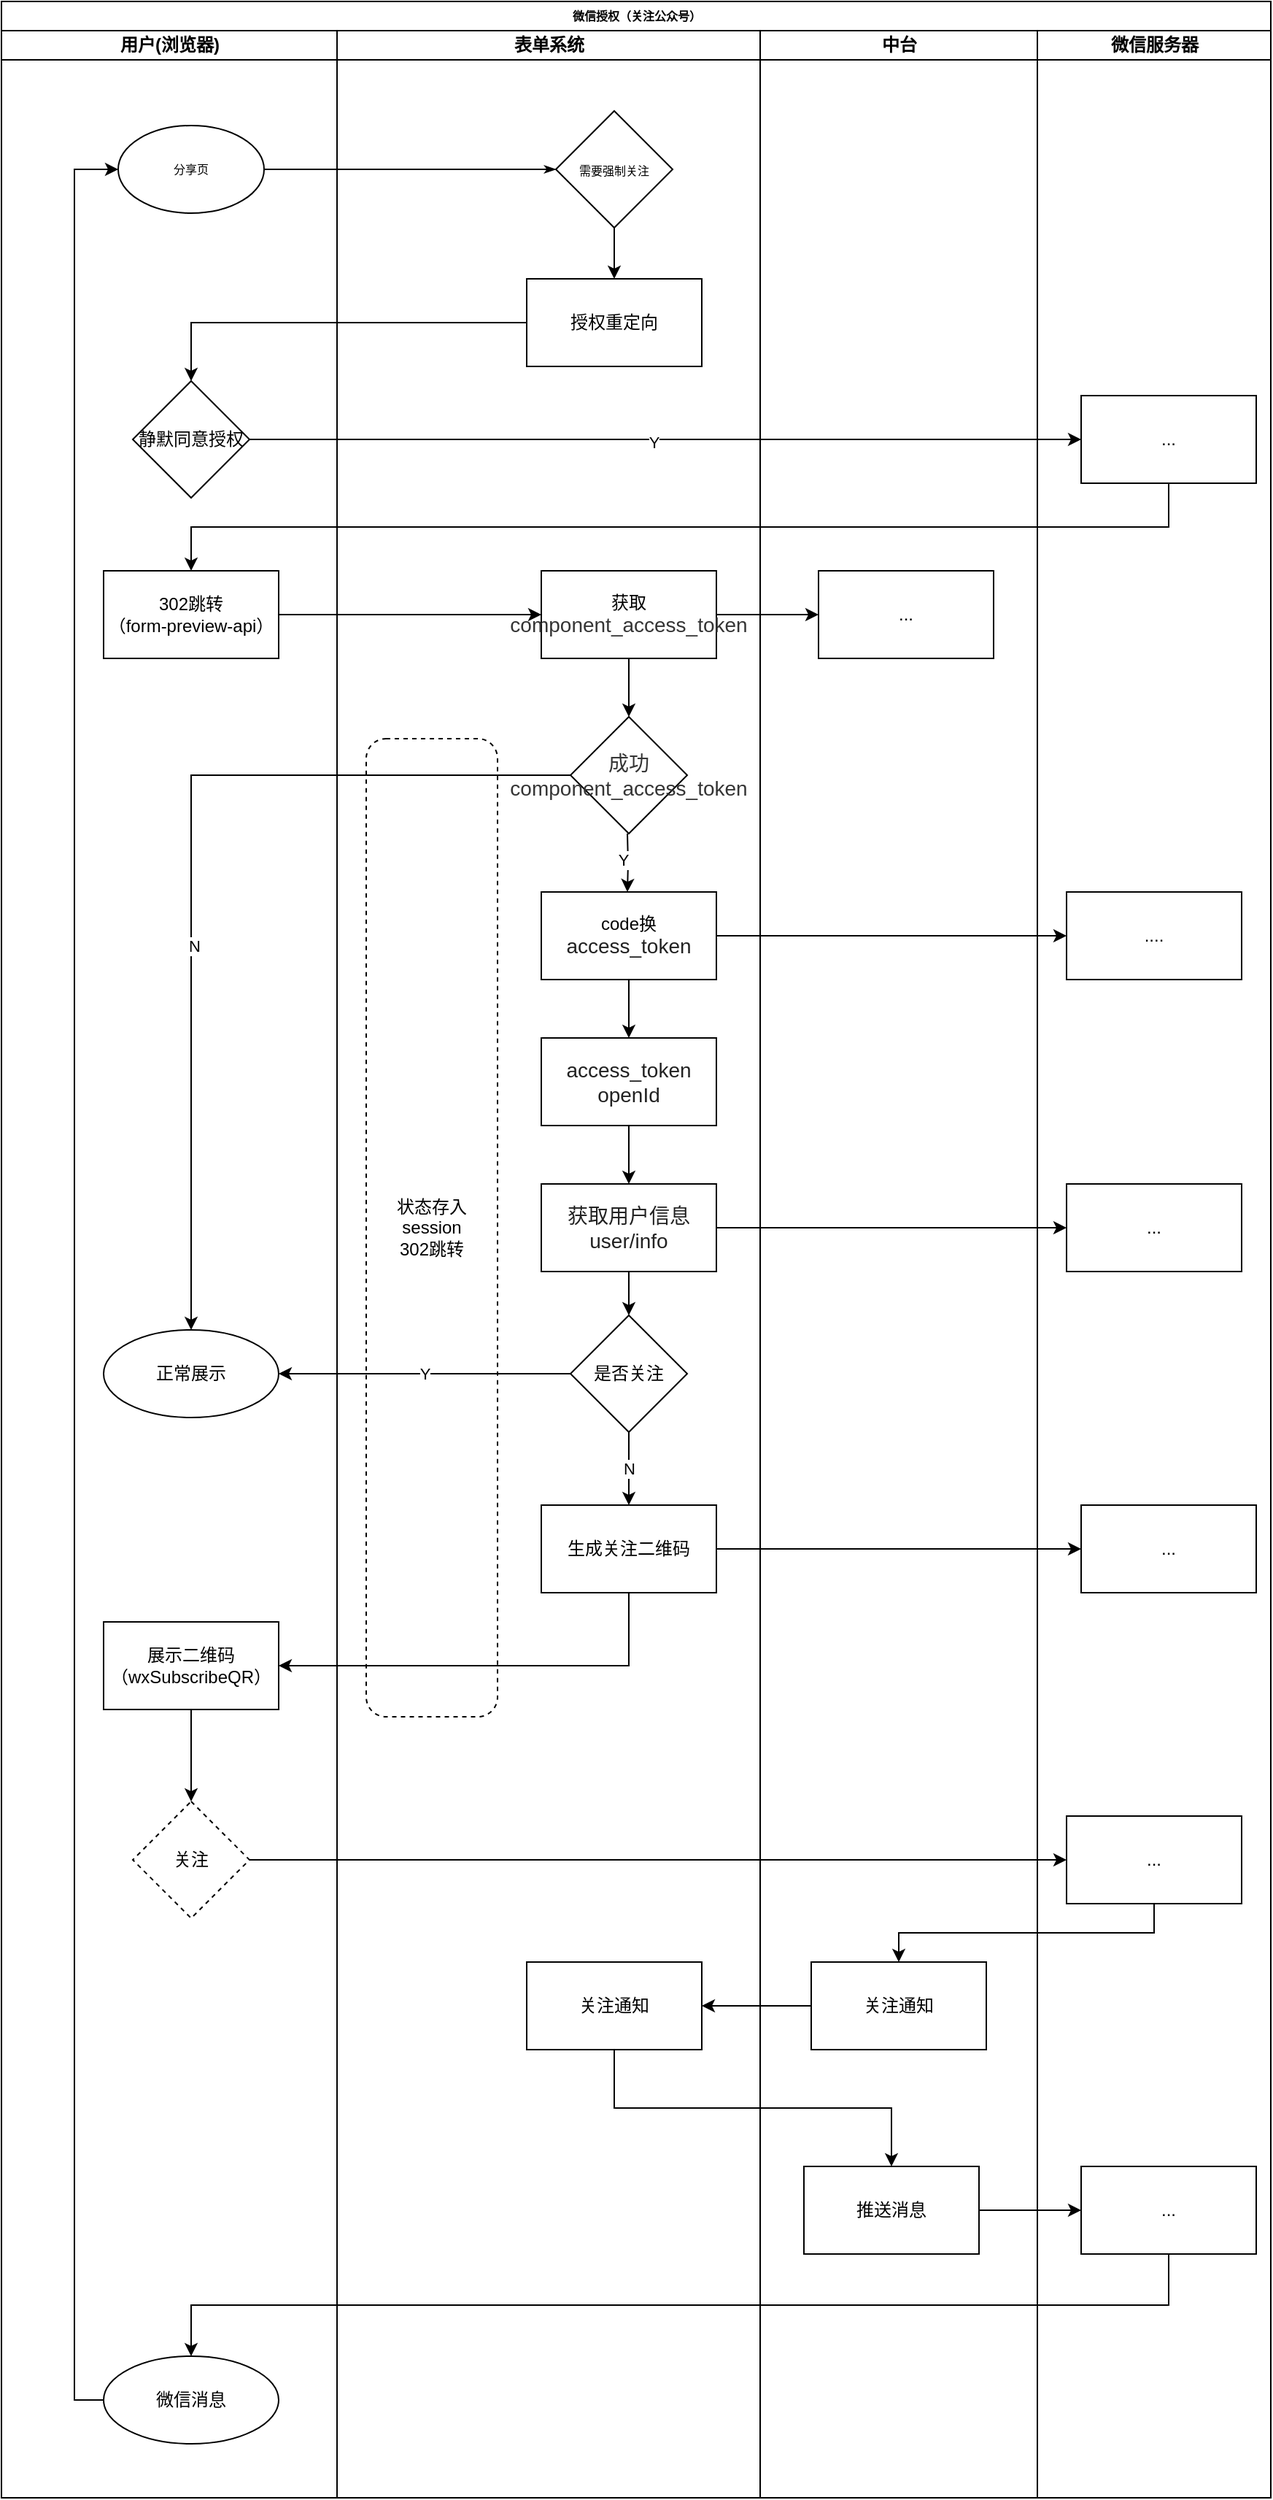 <mxfile version="14.1.1" type="github">
  <diagram name="Page-1" id="74e2e168-ea6b-b213-b513-2b3c1d86103e">
    <mxGraphModel dx="1422" dy="798" grid="1" gridSize="10" guides="1" tooltips="1" connect="1" arrows="1" fold="1" page="1" pageScale="1" pageWidth="1100" pageHeight="850" background="#ffffff" math="0" shadow="0">
      <root>
        <mxCell id="0" />
        <mxCell id="1" parent="0" />
        <mxCell id="77e6c97f196da883-1" value="微信授权（关注公众号）" style="swimlane;html=1;childLayout=stackLayout;startSize=20;rounded=0;shadow=0;labelBackgroundColor=none;strokeWidth=1;fontFamily=Verdana;fontSize=8;align=center;" parent="1" vertex="1">
          <mxGeometry x="70" y="40" width="870" height="1710" as="geometry" />
        </mxCell>
        <mxCell id="77e6c97f196da883-2" value="用户(浏览器)" style="swimlane;html=1;startSize=20;" parent="77e6c97f196da883-1" vertex="1">
          <mxGeometry y="20" width="230" height="1690" as="geometry" />
        </mxCell>
        <mxCell id="77e6c97f196da883-8" value="分享页" style="ellipse;whiteSpace=wrap;html=1;aspect=fixed;shadow=0;fontFamily=Verdana;fontSize=8;fontColor=#000000;align=center;strokeColor=#000000;strokeWidth=1;fillColor=#ffffff;" parent="77e6c97f196da883-2" vertex="1">
          <mxGeometry x="80" y="65" width="100" height="60" as="geometry" />
        </mxCell>
        <mxCell id="tbGh9AGM3X3flpmvFjvH-10" value="静默同意授权" style="rhombus;whiteSpace=wrap;html=1;rounded=0;glass=0;" parent="77e6c97f196da883-2" vertex="1">
          <mxGeometry x="90" y="240" width="80" height="80" as="geometry" />
        </mxCell>
        <mxCell id="tbGh9AGM3X3flpmvFjvH-24" value="302跳转&lt;br&gt;（form-preview-api）" style="rounded=0;whiteSpace=wrap;html=1;glass=0;" parent="77e6c97f196da883-2" vertex="1">
          <mxGeometry x="70" y="370" width="120" height="60" as="geometry" />
        </mxCell>
        <mxCell id="tbGh9AGM3X3flpmvFjvH-38" value="正常展示" style="ellipse;whiteSpace=wrap;html=1;aspect=fixed;fontFamily=Helvetica;fontSize=12;fontColor=#000000;align=center;strokeColor=#000000;fillColor=#ffffff;" parent="77e6c97f196da883-2" vertex="1">
          <mxGeometry x="70" y="890" width="120" height="60" as="geometry" />
        </mxCell>
        <mxCell id="tbGh9AGM3X3flpmvFjvH-45" value="展示二维码&lt;br&gt;（wxSubscribeQR）" style="whiteSpace=wrap;html=1;rounded=0;glass=0;" parent="77e6c97f196da883-2" vertex="1">
          <mxGeometry x="70" y="1090" width="120" height="60" as="geometry" />
        </mxCell>
        <mxCell id="tbGh9AGM3X3flpmvFjvH-66" style="edgeStyle=orthogonalEdgeStyle;rounded=0;orthogonalLoop=1;jettySize=auto;html=1;entryX=0;entryY=0.5;entryDx=0;entryDy=0;exitX=0;exitY=0.5;exitDx=0;exitDy=0;" parent="77e6c97f196da883-2" source="tbGh9AGM3X3flpmvFjvH-63" target="77e6c97f196da883-8" edge="1">
          <mxGeometry relative="1" as="geometry" />
        </mxCell>
        <mxCell id="tbGh9AGM3X3flpmvFjvH-63" value="微信消息" style="ellipse;whiteSpace=wrap;html=1;aspect=fixed;fontFamily=Helvetica;fontSize=12;fontColor=#000000;align=center;strokeColor=#000000;fillColor=#ffffff;" parent="77e6c97f196da883-2" vertex="1">
          <mxGeometry x="70" y="1593" width="120" height="60" as="geometry" />
        </mxCell>
        <mxCell id="77e6c97f196da883-26" style="edgeStyle=orthogonalEdgeStyle;rounded=1;html=1;labelBackgroundColor=none;startArrow=none;startFill=0;startSize=5;endArrow=classicThin;endFill=1;endSize=5;jettySize=auto;orthogonalLoop=1;strokeWidth=1;fontFamily=Verdana;fontSize=8;entryX=0;entryY=0.5;entryDx=0;entryDy=0;" parent="77e6c97f196da883-1" source="77e6c97f196da883-8" target="tbGh9AGM3X3flpmvFjvH-3" edge="1">
          <mxGeometry relative="1" as="geometry">
            <mxPoint x="190" y="115" as="targetPoint" />
          </mxGeometry>
        </mxCell>
        <mxCell id="tbGh9AGM3X3flpmvFjvH-17" value="" style="edgeStyle=orthogonalEdgeStyle;rounded=0;orthogonalLoop=1;jettySize=auto;html=1;" parent="77e6c97f196da883-1" source="tbGh9AGM3X3flpmvFjvH-14" target="tbGh9AGM3X3flpmvFjvH-16" edge="1">
          <mxGeometry relative="1" as="geometry" />
        </mxCell>
        <mxCell id="tbGh9AGM3X3flpmvFjvH-13" value="" style="edgeStyle=orthogonalEdgeStyle;rounded=0;orthogonalLoop=1;jettySize=auto;html=1;" parent="77e6c97f196da883-1" source="tbGh9AGM3X3flpmvFjvH-10" target="tbGh9AGM3X3flpmvFjvH-12" edge="1">
          <mxGeometry relative="1" as="geometry" />
        </mxCell>
        <mxCell id="tbGh9AGM3X3flpmvFjvH-41" value="Y" style="edgeLabel;html=1;align=center;verticalAlign=middle;resizable=0;points=[];" parent="tbGh9AGM3X3flpmvFjvH-13" vertex="1" connectable="0">
          <mxGeometry x="-0.414" y="-2" relative="1" as="geometry">
            <mxPoint x="110" as="offset" />
          </mxGeometry>
        </mxCell>
        <mxCell id="tbGh9AGM3X3flpmvFjvH-15" value="" style="edgeStyle=orthogonalEdgeStyle;rounded=0;orthogonalLoop=1;jettySize=auto;html=1;exitX=0.5;exitY=1;exitDx=0;exitDy=0;entryX=0.5;entryY=0;entryDx=0;entryDy=0;" parent="77e6c97f196da883-1" source="tbGh9AGM3X3flpmvFjvH-12" target="tbGh9AGM3X3flpmvFjvH-24" edge="1">
          <mxGeometry relative="1" as="geometry" />
        </mxCell>
        <mxCell id="tbGh9AGM3X3flpmvFjvH-25" style="edgeStyle=orthogonalEdgeStyle;rounded=0;orthogonalLoop=1;jettySize=auto;html=1;" parent="77e6c97f196da883-1" source="tbGh9AGM3X3flpmvFjvH-24" target="tbGh9AGM3X3flpmvFjvH-14" edge="1">
          <mxGeometry relative="1" as="geometry" />
        </mxCell>
        <mxCell id="77e6c97f196da883-3" value="表单系统" style="swimlane;html=1;startSize=20;" parent="77e6c97f196da883-1" vertex="1">
          <mxGeometry x="230" y="20" width="290" height="1690" as="geometry" />
        </mxCell>
        <mxCell id="tbGh9AGM3X3flpmvFjvH-3" value="&lt;span style=&quot;font-family: &amp;#34;verdana&amp;#34; ; font-size: 8px&quot;&gt;需要强制关注&lt;/span&gt;" style="rhombus;whiteSpace=wrap;html=1;rounded=0;glass=0;" parent="77e6c97f196da883-3" vertex="1">
          <mxGeometry x="150" y="55" width="80" height="80" as="geometry" />
        </mxCell>
        <mxCell id="tbGh9AGM3X3flpmvFjvH-4" value="授权重定向" style="whiteSpace=wrap;html=1;rounded=0;glass=0;" parent="77e6c97f196da883-3" vertex="1">
          <mxGeometry x="130" y="170" width="120" height="60" as="geometry" />
        </mxCell>
        <mxCell id="tbGh9AGM3X3flpmvFjvH-5" value="" style="edgeStyle=orthogonalEdgeStyle;rounded=0;orthogonalLoop=1;jettySize=auto;html=1;" parent="77e6c97f196da883-3" source="tbGh9AGM3X3flpmvFjvH-3" target="tbGh9AGM3X3flpmvFjvH-4" edge="1">
          <mxGeometry relative="1" as="geometry" />
        </mxCell>
        <mxCell id="tbGh9AGM3X3flpmvFjvH-14" value="获取&lt;span style=&quot;color: rgb(53 , 53 , 53) ; font-family: , &amp;#34;blinkmacsystemfont&amp;#34; , &amp;#34;sf ui text&amp;#34; , &amp;#34;helvetica neue&amp;#34; , &amp;#34;pingfang sc&amp;#34; , &amp;#34;hiragino sans gb&amp;#34; , &amp;#34;microsoft yahei ui&amp;#34; , &amp;#34;microsoft yahei&amp;#34; , &amp;#34;arial&amp;#34; , sans-serif ; font-size: 14px ; text-align: left&quot;&gt;component_access_token&lt;/span&gt;" style="whiteSpace=wrap;html=1;rounded=0;glass=0;" parent="77e6c97f196da883-3" vertex="1">
          <mxGeometry x="140" y="370" width="120" height="60" as="geometry" />
        </mxCell>
        <mxCell id="tbGh9AGM3X3flpmvFjvH-18" value="&lt;span style=&quot;color: rgb(53 , 53 , 53) ; font-size: 14px ; text-align: left&quot;&gt;成功&lt;br&gt;component_access_token&lt;/span&gt;" style="rhombus;whiteSpace=wrap;html=1;rounded=0;glass=0;" parent="77e6c97f196da883-3" vertex="1">
          <mxGeometry x="160" y="470" width="80" height="80" as="geometry" />
        </mxCell>
        <mxCell id="tbGh9AGM3X3flpmvFjvH-20" value="code换&lt;span style=&quot;color: rgb(34 , 34 , 34) ; font-family: , &amp;#34;blinkmacsystemfont&amp;#34; , &amp;#34;sf ui text&amp;#34; , &amp;#34;helvetica neue&amp;#34; , &amp;#34;pingfang sc&amp;#34; , &amp;#34;hiragino sans gb&amp;#34; , &amp;#34;microsoft yahei ui&amp;#34; , &amp;#34;microsoft yahei&amp;#34; , &amp;#34;arial&amp;#34; , sans-serif ; font-size: 14px&quot;&gt;access_token&lt;/span&gt;" style="whiteSpace=wrap;html=1;rounded=0;glass=0;" parent="77e6c97f196da883-3" vertex="1">
          <mxGeometry x="140" y="590" width="120" height="60" as="geometry" />
        </mxCell>
        <mxCell id="tbGh9AGM3X3flpmvFjvH-21" value="" style="edgeStyle=orthogonalEdgeStyle;rounded=0;orthogonalLoop=1;jettySize=auto;html=1;" parent="77e6c97f196da883-3" edge="1">
          <mxGeometry relative="1" as="geometry">
            <mxPoint x="199" y="550" as="sourcePoint" />
            <mxPoint x="199" y="590" as="targetPoint" />
          </mxGeometry>
        </mxCell>
        <mxCell id="tbGh9AGM3X3flpmvFjvH-40" value="Y" style="edgeLabel;html=1;align=center;verticalAlign=middle;resizable=0;points=[];" parent="tbGh9AGM3X3flpmvFjvH-21" vertex="1" connectable="0">
          <mxGeometry x="-0.15" y="-4" relative="1" as="geometry">
            <mxPoint as="offset" />
          </mxGeometry>
        </mxCell>
        <mxCell id="tbGh9AGM3X3flpmvFjvH-26" value="&lt;span style=&quot;color: rgb(34 , 34 , 34) ; font-size: 14px&quot;&gt;access_token&lt;br&gt;openId&lt;br&gt;&lt;/span&gt;" style="whiteSpace=wrap;html=1;rounded=0;glass=0;" parent="77e6c97f196da883-3" vertex="1">
          <mxGeometry x="140" y="690" width="120" height="60" as="geometry" />
        </mxCell>
        <mxCell id="tbGh9AGM3X3flpmvFjvH-28" value="&lt;span style=&quot;color: rgb(34 , 34 , 34) ; font-family: , &amp;#34;blinkmacsystemfont&amp;#34; , &amp;#34;sf ui text&amp;#34; , &amp;#34;helvetica neue&amp;#34; , &amp;#34;pingfang sc&amp;#34; , &amp;#34;hiragino sans gb&amp;#34; , &amp;#34;microsoft yahei ui&amp;#34; , &amp;#34;microsoft yahei&amp;#34; , &amp;#34;arial&amp;#34; , sans-serif ; font-size: 14px&quot;&gt;获取用户信息&lt;br&gt;user/info&lt;/span&gt;" style="whiteSpace=wrap;html=1;rounded=0;glass=0;" parent="77e6c97f196da883-3" vertex="1">
          <mxGeometry x="140" y="790" width="120" height="60" as="geometry" />
        </mxCell>
        <mxCell id="tbGh9AGM3X3flpmvFjvH-29" value="" style="edgeStyle=orthogonalEdgeStyle;rounded=0;orthogonalLoop=1;jettySize=auto;html=1;" parent="77e6c97f196da883-3" source="tbGh9AGM3X3flpmvFjvH-26" target="tbGh9AGM3X3flpmvFjvH-28" edge="1">
          <mxGeometry relative="1" as="geometry" />
        </mxCell>
        <mxCell id="tbGh9AGM3X3flpmvFjvH-27" value="" style="edgeStyle=orthogonalEdgeStyle;rounded=0;orthogonalLoop=1;jettySize=auto;html=1;exitX=0.5;exitY=1;exitDx=0;exitDy=0;" parent="77e6c97f196da883-3" source="tbGh9AGM3X3flpmvFjvH-20" target="tbGh9AGM3X3flpmvFjvH-26" edge="1">
          <mxGeometry relative="1" as="geometry" />
        </mxCell>
        <mxCell id="tbGh9AGM3X3flpmvFjvH-19" value="" style="edgeStyle=orthogonalEdgeStyle;rounded=0;orthogonalLoop=1;jettySize=auto;html=1;" parent="77e6c97f196da883-3" source="tbGh9AGM3X3flpmvFjvH-14" target="tbGh9AGM3X3flpmvFjvH-18" edge="1">
          <mxGeometry relative="1" as="geometry" />
        </mxCell>
        <mxCell id="tbGh9AGM3X3flpmvFjvH-36" value="是否关注" style="rhombus;whiteSpace=wrap;html=1;rounded=0;glass=0;" parent="77e6c97f196da883-3" vertex="1">
          <mxGeometry x="160" y="880" width="80" height="80" as="geometry" />
        </mxCell>
        <mxCell id="tbGh9AGM3X3flpmvFjvH-37" value="" style="edgeStyle=orthogonalEdgeStyle;rounded=0;orthogonalLoop=1;jettySize=auto;html=1;" parent="77e6c97f196da883-3" source="tbGh9AGM3X3flpmvFjvH-28" target="tbGh9AGM3X3flpmvFjvH-36" edge="1">
          <mxGeometry relative="1" as="geometry" />
        </mxCell>
        <mxCell id="tbGh9AGM3X3flpmvFjvH-42" value="生成关注二维码" style="whiteSpace=wrap;html=1;rounded=0;glass=0;" parent="77e6c97f196da883-3" vertex="1">
          <mxGeometry x="140" y="1010" width="120" height="60" as="geometry" />
        </mxCell>
        <mxCell id="tbGh9AGM3X3flpmvFjvH-43" value="N" style="edgeStyle=orthogonalEdgeStyle;rounded=0;orthogonalLoop=1;jettySize=auto;html=1;" parent="77e6c97f196da883-3" source="tbGh9AGM3X3flpmvFjvH-36" target="tbGh9AGM3X3flpmvFjvH-42" edge="1">
          <mxGeometry relative="1" as="geometry" />
        </mxCell>
        <mxCell id="tbGh9AGM3X3flpmvFjvH-59" value="&lt;span&gt;关注通知&lt;/span&gt;" style="whiteSpace=wrap;html=1;rounded=0;glass=0;" parent="77e6c97f196da883-3" vertex="1">
          <mxGeometry x="130" y="1323" width="120" height="60" as="geometry" />
        </mxCell>
        <mxCell id="E-tGQFFWKvSWQlXz0ZTV-6" value="状态存入session&lt;br&gt;302跳转" style="rounded=1;whiteSpace=wrap;html=1;dashed=1;" parent="77e6c97f196da883-3" vertex="1">
          <mxGeometry x="20" y="485" width="90" height="670" as="geometry" />
        </mxCell>
        <mxCell id="tbGh9AGM3X3flpmvFjvH-23" value="" style="edgeStyle=orthogonalEdgeStyle;rounded=0;orthogonalLoop=1;jettySize=auto;html=1;" parent="77e6c97f196da883-1" source="tbGh9AGM3X3flpmvFjvH-20" target="tbGh9AGM3X3flpmvFjvH-22" edge="1">
          <mxGeometry relative="1" as="geometry" />
        </mxCell>
        <mxCell id="77e6c97f196da883-4" value="中台" style="swimlane;html=1;startSize=20;" parent="77e6c97f196da883-1" vertex="1">
          <mxGeometry x="520" y="20" width="190" height="1690" as="geometry" />
        </mxCell>
        <mxCell id="tbGh9AGM3X3flpmvFjvH-16" value="..." style="whiteSpace=wrap;html=1;rounded=0;glass=0;" parent="77e6c97f196da883-4" vertex="1">
          <mxGeometry x="40" y="370" width="120" height="60" as="geometry" />
        </mxCell>
        <mxCell id="tbGh9AGM3X3flpmvFjvH-55" value="关注通知" style="whiteSpace=wrap;html=1;rounded=0;glass=0;" parent="77e6c97f196da883-4" vertex="1">
          <mxGeometry x="35" y="1323" width="120" height="60" as="geometry" />
        </mxCell>
        <mxCell id="tbGh9AGM3X3flpmvFjvH-57" value="推送消息" style="whiteSpace=wrap;html=1;rounded=0;glass=0;" parent="77e6c97f196da883-4" vertex="1">
          <mxGeometry x="30" y="1463" width="120" height="60" as="geometry" />
        </mxCell>
        <mxCell id="77e6c97f196da883-5" value="微信服务器" style="swimlane;html=1;startSize=20;" parent="77e6c97f196da883-1" vertex="1">
          <mxGeometry x="710" y="20" width="160" height="1690" as="geometry" />
        </mxCell>
        <mxCell id="tbGh9AGM3X3flpmvFjvH-12" value="..." style="whiteSpace=wrap;html=1;rounded=0;glass=0;" parent="77e6c97f196da883-5" vertex="1">
          <mxGeometry x="30" y="250" width="120" height="60" as="geometry" />
        </mxCell>
        <mxCell id="tbGh9AGM3X3flpmvFjvH-22" value="...." style="whiteSpace=wrap;html=1;rounded=0;glass=0;" parent="77e6c97f196da883-5" vertex="1">
          <mxGeometry x="20" y="590" width="120" height="60" as="geometry" />
        </mxCell>
        <mxCell id="tbGh9AGM3X3flpmvFjvH-34" value="..." style="whiteSpace=wrap;html=1;rounded=0;glass=0;" parent="77e6c97f196da883-5" vertex="1">
          <mxGeometry x="20" y="790" width="120" height="60" as="geometry" />
        </mxCell>
        <mxCell id="tbGh9AGM3X3flpmvFjvH-53" value="..." style="whiteSpace=wrap;html=1;rounded=0;glass=0;" parent="77e6c97f196da883-5" vertex="1">
          <mxGeometry x="20" y="1223" width="120" height="60" as="geometry" />
        </mxCell>
        <mxCell id="tbGh9AGM3X3flpmvFjvH-61" value="..." style="whiteSpace=wrap;html=1;rounded=0;glass=0;" parent="77e6c97f196da883-5" vertex="1">
          <mxGeometry x="30" y="1463" width="120" height="60" as="geometry" />
        </mxCell>
        <mxCell id="tbGh9AGM3X3flpmvFjvH-70" value="..." style="whiteSpace=wrap;html=1;rounded=0;glass=0;" parent="77e6c97f196da883-5" vertex="1">
          <mxGeometry x="30" y="1010" width="120" height="60" as="geometry" />
        </mxCell>
        <mxCell id="tbGh9AGM3X3flpmvFjvH-11" value="" style="edgeStyle=orthogonalEdgeStyle;rounded=0;orthogonalLoop=1;jettySize=auto;html=1;" parent="77e6c97f196da883-1" source="tbGh9AGM3X3flpmvFjvH-4" target="tbGh9AGM3X3flpmvFjvH-10" edge="1">
          <mxGeometry relative="1" as="geometry" />
        </mxCell>
        <mxCell id="tbGh9AGM3X3flpmvFjvH-35" value="" style="edgeStyle=orthogonalEdgeStyle;rounded=0;orthogonalLoop=1;jettySize=auto;html=1;" parent="77e6c97f196da883-1" source="tbGh9AGM3X3flpmvFjvH-28" target="tbGh9AGM3X3flpmvFjvH-34" edge="1">
          <mxGeometry relative="1" as="geometry" />
        </mxCell>
        <mxCell id="tbGh9AGM3X3flpmvFjvH-39" value="Y" style="edgeStyle=orthogonalEdgeStyle;rounded=0;orthogonalLoop=1;jettySize=auto;html=1;" parent="77e6c97f196da883-1" source="tbGh9AGM3X3flpmvFjvH-36" target="tbGh9AGM3X3flpmvFjvH-38" edge="1">
          <mxGeometry relative="1" as="geometry" />
        </mxCell>
        <mxCell id="tbGh9AGM3X3flpmvFjvH-46" value="" style="edgeStyle=orthogonalEdgeStyle;rounded=0;orthogonalLoop=1;jettySize=auto;html=1;exitX=0.5;exitY=1;exitDx=0;exitDy=0;entryX=1;entryY=0.5;entryDx=0;entryDy=0;" parent="77e6c97f196da883-1" source="tbGh9AGM3X3flpmvFjvH-42" target="tbGh9AGM3X3flpmvFjvH-45" edge="1">
          <mxGeometry relative="1" as="geometry" />
        </mxCell>
        <mxCell id="tbGh9AGM3X3flpmvFjvH-47" style="edgeStyle=orthogonalEdgeStyle;rounded=0;orthogonalLoop=1;jettySize=auto;html=1;exitX=0;exitY=0.5;exitDx=0;exitDy=0;" parent="77e6c97f196da883-1" source="tbGh9AGM3X3flpmvFjvH-18" target="tbGh9AGM3X3flpmvFjvH-38" edge="1">
          <mxGeometry relative="1" as="geometry" />
        </mxCell>
        <mxCell id="tbGh9AGM3X3flpmvFjvH-48" value="N" style="edgeLabel;html=1;align=center;verticalAlign=middle;resizable=0;points=[];" parent="tbGh9AGM3X3flpmvFjvH-47" vertex="1" connectable="0">
          <mxGeometry x="0.176" y="2" relative="1" as="geometry">
            <mxPoint as="offset" />
          </mxGeometry>
        </mxCell>
        <mxCell id="tbGh9AGM3X3flpmvFjvH-56" value="" style="edgeStyle=orthogonalEdgeStyle;rounded=0;orthogonalLoop=1;jettySize=auto;html=1;exitX=0.5;exitY=1;exitDx=0;exitDy=0;" parent="77e6c97f196da883-1" source="tbGh9AGM3X3flpmvFjvH-53" target="tbGh9AGM3X3flpmvFjvH-55" edge="1">
          <mxGeometry relative="1" as="geometry" />
        </mxCell>
        <mxCell id="tbGh9AGM3X3flpmvFjvH-60" value="" style="edgeStyle=orthogonalEdgeStyle;rounded=0;orthogonalLoop=1;jettySize=auto;html=1;" parent="77e6c97f196da883-1" source="tbGh9AGM3X3flpmvFjvH-55" target="tbGh9AGM3X3flpmvFjvH-59" edge="1">
          <mxGeometry relative="1" as="geometry" />
        </mxCell>
        <mxCell id="tbGh9AGM3X3flpmvFjvH-64" value="" style="edgeStyle=orthogonalEdgeStyle;rounded=0;orthogonalLoop=1;jettySize=auto;html=1;exitX=0.5;exitY=1;exitDx=0;exitDy=0;" parent="77e6c97f196da883-1" source="tbGh9AGM3X3flpmvFjvH-61" target="tbGh9AGM3X3flpmvFjvH-63" edge="1">
          <mxGeometry relative="1" as="geometry" />
        </mxCell>
        <mxCell id="tbGh9AGM3X3flpmvFjvH-58" value="" style="edgeStyle=orthogonalEdgeStyle;rounded=0;orthogonalLoop=1;jettySize=auto;html=1;exitX=0.5;exitY=1;exitDx=0;exitDy=0;" parent="77e6c97f196da883-1" source="tbGh9AGM3X3flpmvFjvH-59" target="tbGh9AGM3X3flpmvFjvH-57" edge="1">
          <mxGeometry relative="1" as="geometry" />
        </mxCell>
        <mxCell id="tbGh9AGM3X3flpmvFjvH-62" value="" style="edgeStyle=orthogonalEdgeStyle;rounded=0;orthogonalLoop=1;jettySize=auto;html=1;" parent="77e6c97f196da883-1" source="tbGh9AGM3X3flpmvFjvH-57" target="tbGh9AGM3X3flpmvFjvH-61" edge="1">
          <mxGeometry relative="1" as="geometry" />
        </mxCell>
        <mxCell id="tbGh9AGM3X3flpmvFjvH-71" value="" style="edgeStyle=orthogonalEdgeStyle;rounded=0;orthogonalLoop=1;jettySize=auto;html=1;" parent="77e6c97f196da883-1" source="tbGh9AGM3X3flpmvFjvH-42" target="tbGh9AGM3X3flpmvFjvH-70" edge="1">
          <mxGeometry relative="1" as="geometry" />
        </mxCell>
        <mxCell id="tbGh9AGM3X3flpmvFjvH-54" value="" style="edgeStyle=orthogonalEdgeStyle;rounded=0;orthogonalLoop=1;jettySize=auto;html=1;" parent="1" source="tbGh9AGM3X3flpmvFjvH-51" target="tbGh9AGM3X3flpmvFjvH-53" edge="1">
          <mxGeometry relative="1" as="geometry" />
        </mxCell>
        <mxCell id="tbGh9AGM3X3flpmvFjvH-51" value="关注" style="rhombus;whiteSpace=wrap;html=1;rounded=0;glass=0;dashed=1;" parent="1" vertex="1">
          <mxGeometry x="160" y="1273" width="80" height="80" as="geometry" />
        </mxCell>
        <mxCell id="tbGh9AGM3X3flpmvFjvH-52" value="" style="edgeStyle=orthogonalEdgeStyle;rounded=0;orthogonalLoop=1;jettySize=auto;html=1;exitX=0.5;exitY=1;exitDx=0;exitDy=0;" parent="1" source="tbGh9AGM3X3flpmvFjvH-45" target="tbGh9AGM3X3flpmvFjvH-51" edge="1">
          <mxGeometry relative="1" as="geometry">
            <mxPoint x="200" y="1203" as="sourcePoint" />
          </mxGeometry>
        </mxCell>
      </root>
    </mxGraphModel>
  </diagram>
</mxfile>
